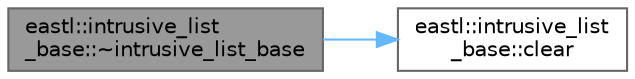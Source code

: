 digraph "eastl::intrusive_list_base::~intrusive_list_base"
{
 // LATEX_PDF_SIZE
  bgcolor="transparent";
  edge [fontname=Helvetica,fontsize=10,labelfontname=Helvetica,labelfontsize=10];
  node [fontname=Helvetica,fontsize=10,shape=box,height=0.2,width=0.4];
  rankdir="LR";
  Node1 [id="Node000001",label="eastl::intrusive_list\l_base::~intrusive_list_base",height=0.2,width=0.4,color="gray40", fillcolor="grey60", style="filled", fontcolor="black",tooltip=" "];
  Node1 -> Node2 [id="edge2_Node000001_Node000002",color="steelblue1",style="solid",tooltip=" "];
  Node2 [id="Node000002",label="eastl::intrusive_list\l_base::clear",height=0.2,width=0.4,color="grey40", fillcolor="white", style="filled",URL="$classeastl_1_1intrusive__list__base.html#abe89b3077ca04b70591149709e75b05f",tooltip="Clears the list; O(1). No deallocation occurs."];
}
